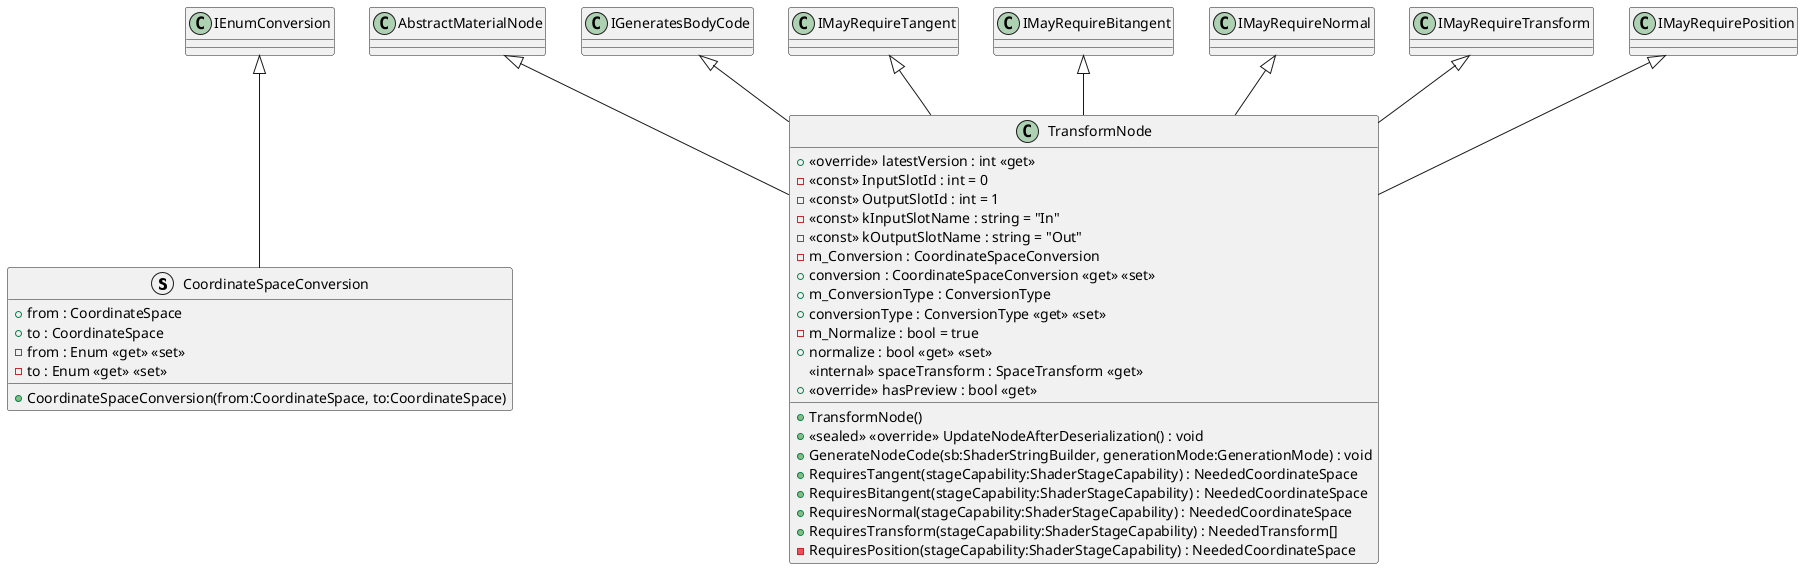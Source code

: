 @startuml
struct CoordinateSpaceConversion {
    + from : CoordinateSpace
    + to : CoordinateSpace
    + CoordinateSpaceConversion(from:CoordinateSpace, to:CoordinateSpace)
    - from : Enum <<get>> <<set>>
    - to : Enum <<get>> <<set>>
}
class TransformNode {
    + <<override>> latestVersion : int <<get>>
    - <<const>> InputSlotId : int = 0
    - <<const>> OutputSlotId : int = 1
    - <<const>> kInputSlotName : string = "In"
    - <<const>> kOutputSlotName : string = "Out"
    + TransformNode()
    - m_Conversion : CoordinateSpaceConversion
    + conversion : CoordinateSpaceConversion <<get>> <<set>>
    + m_ConversionType : ConversionType
    + conversionType : ConversionType <<get>> <<set>>
    - m_Normalize : bool = true
    + normalize : bool <<get>> <<set>>
    <<internal>> spaceTransform : SpaceTransform <<get>>
    + <<override>> hasPreview : bool <<get>>
    + <<sealed>> <<override>> UpdateNodeAfterDeserialization() : void
    + GenerateNodeCode(sb:ShaderStringBuilder, generationMode:GenerationMode) : void
    + RequiresTangent(stageCapability:ShaderStageCapability) : NeededCoordinateSpace
    + RequiresBitangent(stageCapability:ShaderStageCapability) : NeededCoordinateSpace
    + RequiresNormal(stageCapability:ShaderStageCapability) : NeededCoordinateSpace
    + RequiresTransform(stageCapability:ShaderStageCapability) : NeededTransform[]
    - RequiresPosition(stageCapability:ShaderStageCapability) : NeededCoordinateSpace
}
IEnumConversion <|-- CoordinateSpaceConversion
AbstractMaterialNode <|-- TransformNode
IGeneratesBodyCode <|-- TransformNode
IMayRequireTangent <|-- TransformNode
IMayRequireBitangent <|-- TransformNode
IMayRequireNormal <|-- TransformNode
IMayRequireTransform <|-- TransformNode
IMayRequirePosition <|-- TransformNode
@enduml
